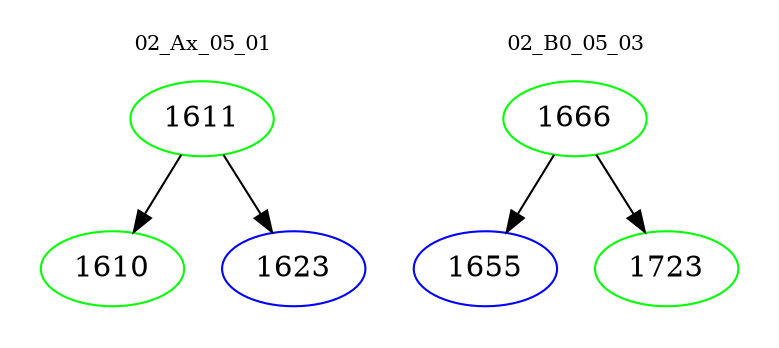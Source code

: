 digraph{
subgraph cluster_0 {
color = white
label = "02_Ax_05_01";
fontsize=10;
T0_1611 [label="1611", color="green"]
T0_1611 -> T0_1610 [color="black"]
T0_1610 [label="1610", color="green"]
T0_1611 -> T0_1623 [color="black"]
T0_1623 [label="1623", color="blue"]
}
subgraph cluster_1 {
color = white
label = "02_B0_05_03";
fontsize=10;
T1_1666 [label="1666", color="green"]
T1_1666 -> T1_1655 [color="black"]
T1_1655 [label="1655", color="blue"]
T1_1666 -> T1_1723 [color="black"]
T1_1723 [label="1723", color="green"]
}
}
